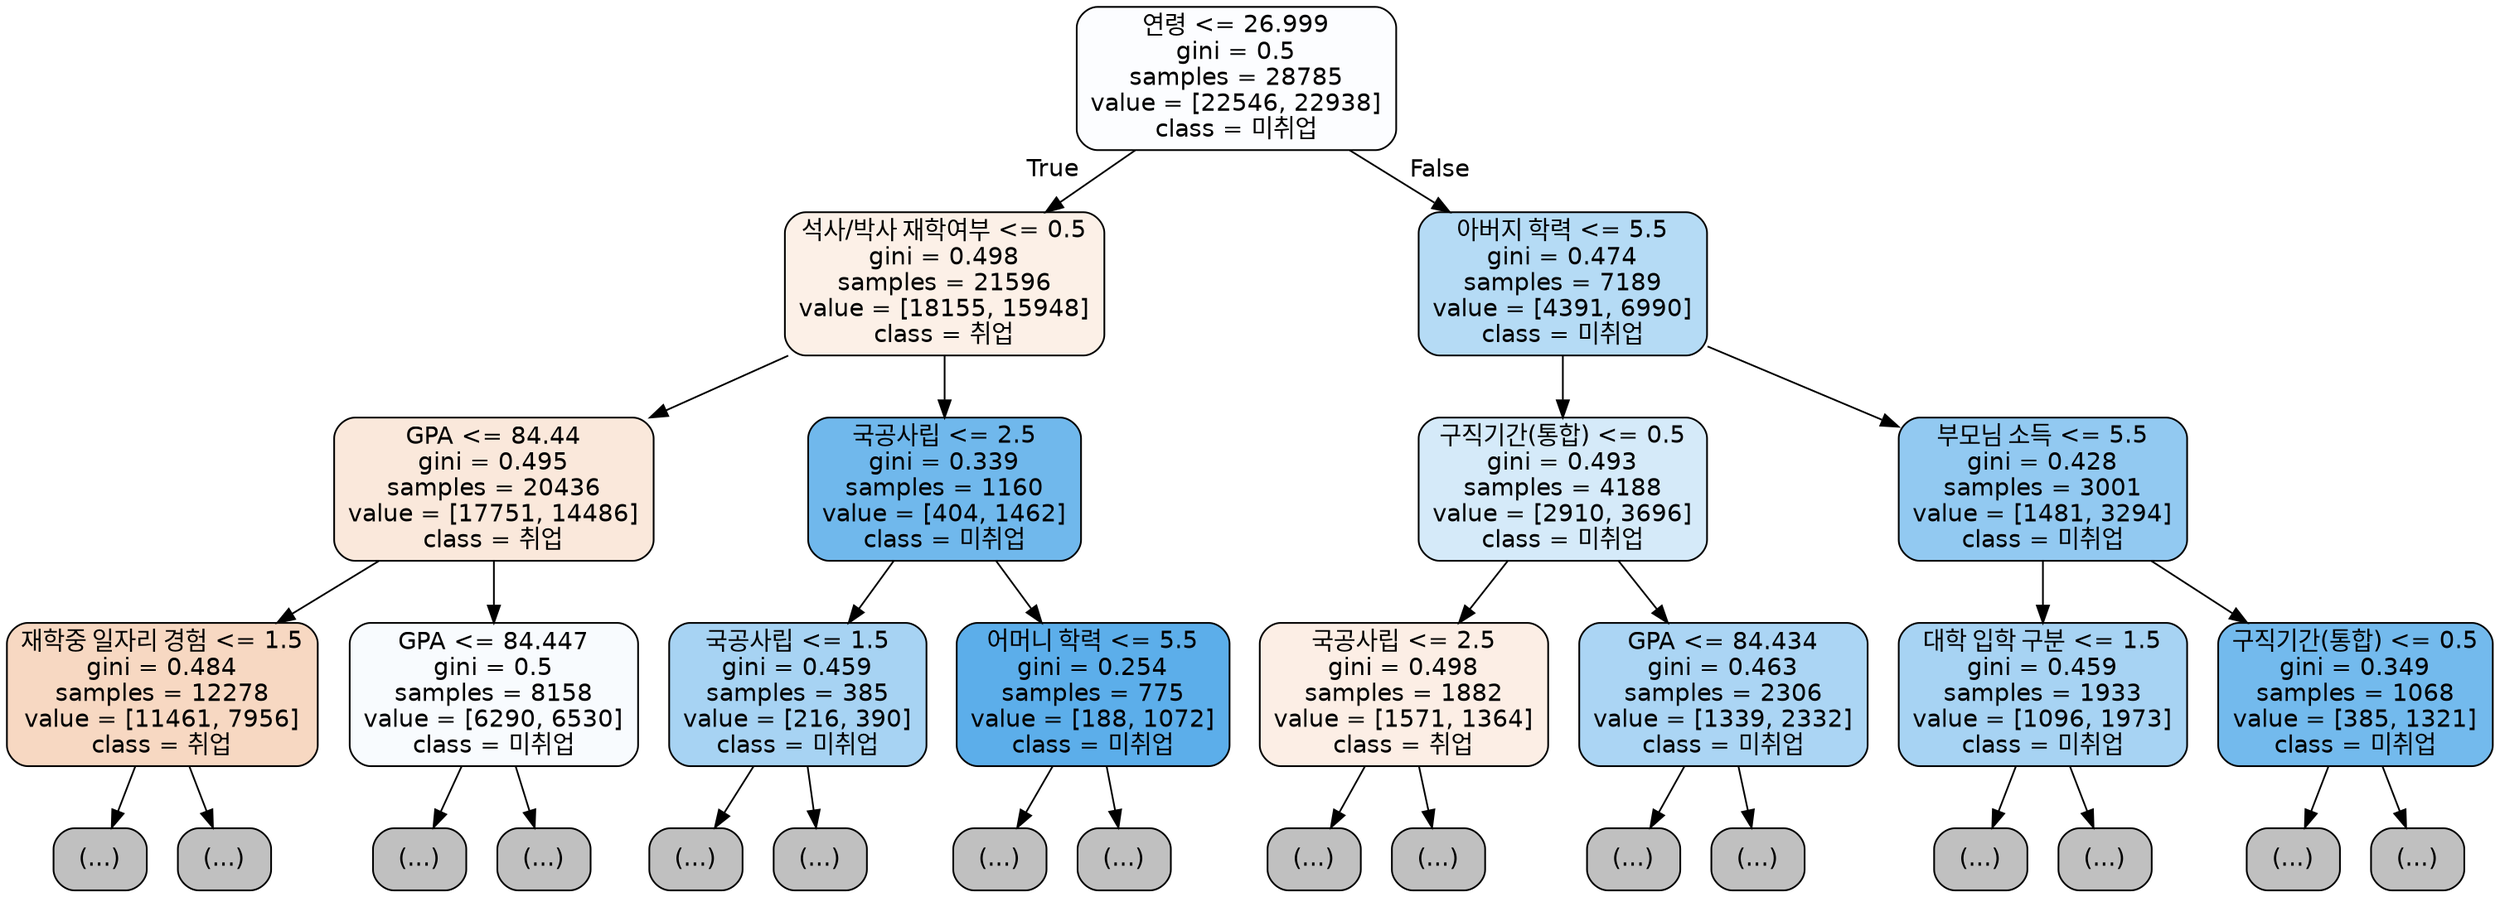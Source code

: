 digraph Tree {
node [shape=box, style="filled, rounded", color="black", fontname=helvetica] ;
edge [fontname=helvetica] ;
0 [label="연령 <= 26.999\ngini = 0.5\nsamples = 28785\nvalue = [22546, 22938]\nclass = 미취업", fillcolor="#fcfdff"] ;
1 [label="석사/박사 재학여부 <= 0.5\ngini = 0.498\nsamples = 21596\nvalue = [18155, 15948]\nclass = 취업", fillcolor="#fcf0e7"] ;
0 -> 1 [labeldistance=2.5, labelangle=45, headlabel="True"] ;
2 [label="GPA <= 84.44\ngini = 0.495\nsamples = 20436\nvalue = [17751, 14486]\nclass = 취업", fillcolor="#fae8db"] ;
1 -> 2 ;
3 [label="재학중 일자리 경험 <= 1.5\ngini = 0.484\nsamples = 12278\nvalue = [11461, 7956]\nclass = 취업", fillcolor="#f7d8c2"] ;
2 -> 3 ;
4 [label="(...)", fillcolor="#C0C0C0"] ;
3 -> 4 ;
1229 [label="(...)", fillcolor="#C0C0C0"] ;
3 -> 1229 ;
1940 [label="GPA <= 84.447\ngini = 0.5\nsamples = 8158\nvalue = [6290, 6530]\nclass = 미취업", fillcolor="#f8fbfe"] ;
2 -> 1940 ;
1941 [label="(...)", fillcolor="#C0C0C0"] ;
1940 -> 1941 ;
2430 [label="(...)", fillcolor="#C0C0C0"] ;
1940 -> 2430 ;
3429 [label="국공사립 <= 2.5\ngini = 0.339\nsamples = 1160\nvalue = [404, 1462]\nclass = 미취업", fillcolor="#70b8ec"] ;
1 -> 3429 ;
3430 [label="국공사립 <= 1.5\ngini = 0.459\nsamples = 385\nvalue = [216, 390]\nclass = 미취업", fillcolor="#a7d3f3"] ;
3429 -> 3430 ;
3431 [label="(...)", fillcolor="#C0C0C0"] ;
3430 -> 3431 ;
3526 [label="(...)", fillcolor="#C0C0C0"] ;
3430 -> 3526 ;
3535 [label="어머니 학력 <= 5.5\ngini = 0.254\nsamples = 775\nvalue = [188, 1072]\nclass = 미취업", fillcolor="#5caeea"] ;
3429 -> 3535 ;
3536 [label="(...)", fillcolor="#C0C0C0"] ;
3535 -> 3536 ;
3607 [label="(...)", fillcolor="#C0C0C0"] ;
3535 -> 3607 ;
3648 [label="아버지 학력 <= 5.5\ngini = 0.474\nsamples = 7189\nvalue = [4391, 6990]\nclass = 미취업", fillcolor="#b5dbf5"] ;
0 -> 3648 [labeldistance=2.5, labelangle=-45, headlabel="False"] ;
3649 [label="구직기간(통합) <= 0.5\ngini = 0.493\nsamples = 4188\nvalue = [2910, 3696]\nclass = 미취업", fillcolor="#d5eaf9"] ;
3648 -> 3649 ;
3650 [label="국공사립 <= 2.5\ngini = 0.498\nsamples = 1882\nvalue = [1571, 1364]\nclass = 취업", fillcolor="#fceee5"] ;
3649 -> 3650 ;
3651 [label="(...)", fillcolor="#C0C0C0"] ;
3650 -> 3651 ;
3808 [label="(...)", fillcolor="#C0C0C0"] ;
3650 -> 3808 ;
4149 [label="GPA <= 84.434\ngini = 0.463\nsamples = 2306\nvalue = [1339, 2332]\nclass = 미취업", fillcolor="#abd5f4"] ;
3649 -> 4149 ;
4150 [label="(...)", fillcolor="#C0C0C0"] ;
4149 -> 4150 ;
4551 [label="(...)", fillcolor="#C0C0C0"] ;
4149 -> 4551 ;
4716 [label="부모님 소득 <= 5.5\ngini = 0.428\nsamples = 3001\nvalue = [1481, 3294]\nclass = 미취업", fillcolor="#92c9f1"] ;
3648 -> 4716 ;
4717 [label="대학 입학 구분 <= 1.5\ngini = 0.459\nsamples = 1933\nvalue = [1096, 1973]\nclass = 미취업", fillcolor="#a7d3f3"] ;
4716 -> 4717 ;
4718 [label="(...)", fillcolor="#C0C0C0"] ;
4717 -> 4718 ;
5121 [label="(...)", fillcolor="#C0C0C0"] ;
4717 -> 5121 ;
5146 [label="구직기간(통합) <= 0.5\ngini = 0.349\nsamples = 1068\nvalue = [385, 1321]\nclass = 미취업", fillcolor="#73baed"] ;
4716 -> 5146 ;
5147 [label="(...)", fillcolor="#C0C0C0"] ;
5146 -> 5147 ;
5278 [label="(...)", fillcolor="#C0C0C0"] ;
5146 -> 5278 ;
}